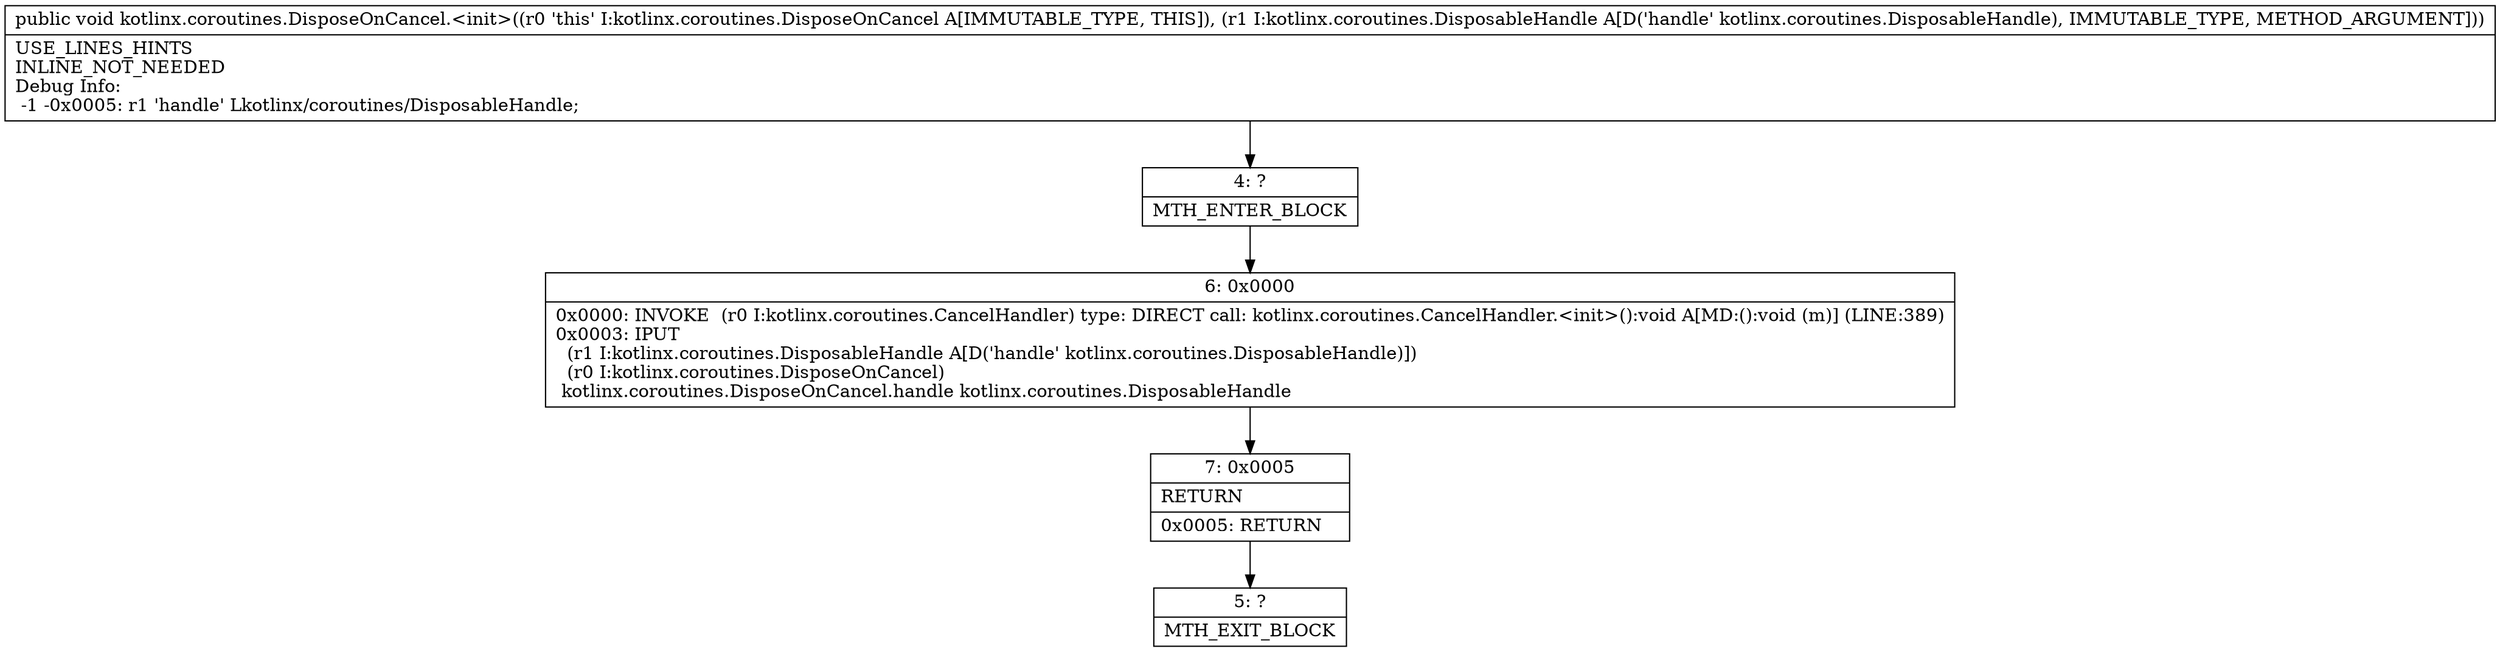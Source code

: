 digraph "CFG forkotlinx.coroutines.DisposeOnCancel.\<init\>(Lkotlinx\/coroutines\/DisposableHandle;)V" {
Node_4 [shape=record,label="{4\:\ ?|MTH_ENTER_BLOCK\l}"];
Node_6 [shape=record,label="{6\:\ 0x0000|0x0000: INVOKE  (r0 I:kotlinx.coroutines.CancelHandler) type: DIRECT call: kotlinx.coroutines.CancelHandler.\<init\>():void A[MD:():void (m)] (LINE:389)\l0x0003: IPUT  \l  (r1 I:kotlinx.coroutines.DisposableHandle A[D('handle' kotlinx.coroutines.DisposableHandle)])\l  (r0 I:kotlinx.coroutines.DisposeOnCancel)\l kotlinx.coroutines.DisposeOnCancel.handle kotlinx.coroutines.DisposableHandle \l}"];
Node_7 [shape=record,label="{7\:\ 0x0005|RETURN\l|0x0005: RETURN   \l}"];
Node_5 [shape=record,label="{5\:\ ?|MTH_EXIT_BLOCK\l}"];
MethodNode[shape=record,label="{public void kotlinx.coroutines.DisposeOnCancel.\<init\>((r0 'this' I:kotlinx.coroutines.DisposeOnCancel A[IMMUTABLE_TYPE, THIS]), (r1 I:kotlinx.coroutines.DisposableHandle A[D('handle' kotlinx.coroutines.DisposableHandle), IMMUTABLE_TYPE, METHOD_ARGUMENT]))  | USE_LINES_HINTS\lINLINE_NOT_NEEDED\lDebug Info:\l  \-1 \-0x0005: r1 'handle' Lkotlinx\/coroutines\/DisposableHandle;\l}"];
MethodNode -> Node_4;Node_4 -> Node_6;
Node_6 -> Node_7;
Node_7 -> Node_5;
}


